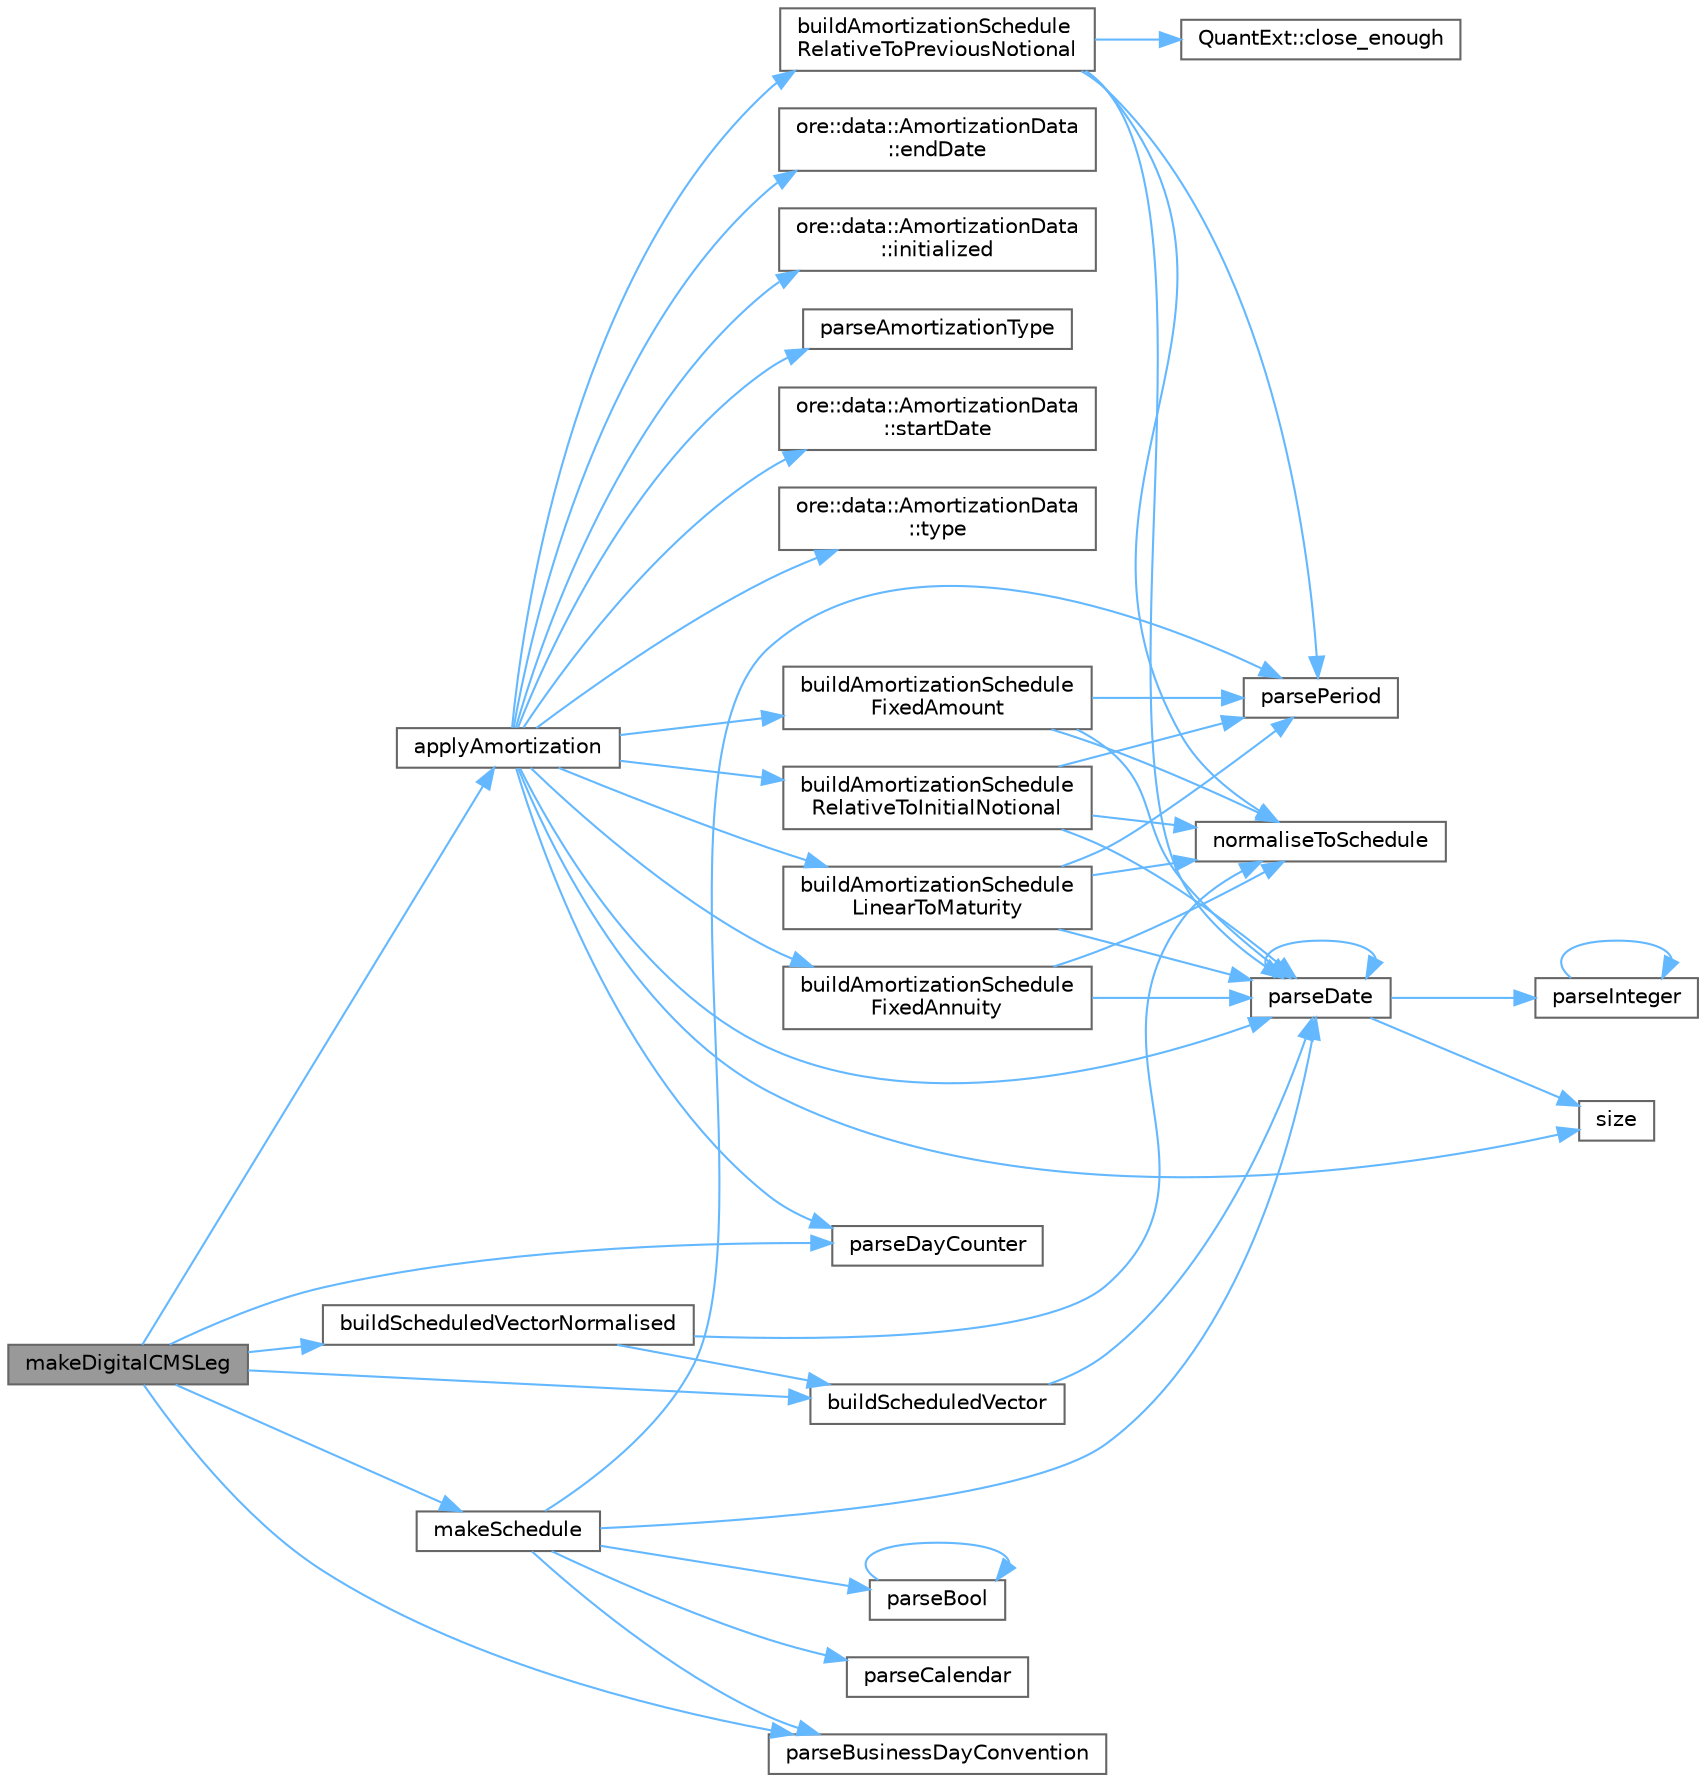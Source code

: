 digraph "makeDigitalCMSLeg"
{
 // INTERACTIVE_SVG=YES
 // LATEX_PDF_SIZE
  bgcolor="transparent";
  edge [fontname=Helvetica,fontsize=10,labelfontname=Helvetica,labelfontsize=10];
  node [fontname=Helvetica,fontsize=10,shape=box,height=0.2,width=0.4];
  rankdir="LR";
  Node1 [label="makeDigitalCMSLeg",height=0.2,width=0.4,color="gray40", fillcolor="grey60", style="filled", fontcolor="black",tooltip=" "];
  Node1 -> Node2 [color="steelblue1",style="solid"];
  Node2 [label="applyAmortization",height=0.2,width=0.4,color="grey40", fillcolor="white", style="filled",URL="$namespaceore_1_1data.html#a51a0ccd1027fb275bb214f1baaaa2986",tooltip=" "];
  Node2 -> Node3 [color="steelblue1",style="solid"];
  Node3 [label="buildAmortizationSchedule\lFixedAmount",height=0.2,width=0.4,color="grey40", fillcolor="white", style="filled",URL="$namespaceore_1_1data.html#a3f75d0993cfbe5fbe70dc1fc44f62e25",tooltip=" "];
  Node3 -> Node4 [color="steelblue1",style="solid"];
  Node4 [label="normaliseToSchedule",height=0.2,width=0.4,color="grey40", fillcolor="white", style="filled",URL="$namespaceore_1_1data.html#a05260d9174de60219e7cd128e76819f0",tooltip=" "];
  Node3 -> Node5 [color="steelblue1",style="solid"];
  Node5 [label="parseDate",height=0.2,width=0.4,color="grey40", fillcolor="white", style="filled",URL="$group__utilities.html#ga59b5fdda574d90facae95dec2d13040d",tooltip="Convert std::string to QuantLib::Date."];
  Node5 -> Node5 [color="steelblue1",style="solid"];
  Node5 -> Node6 [color="steelblue1",style="solid"];
  Node6 [label="parseInteger",height=0.2,width=0.4,color="grey40", fillcolor="white", style="filled",URL="$group__utilities.html#gaecd67eda4fb5f4859bb8f6d383547721",tooltip="Convert text to QuantLib::Integer."];
  Node6 -> Node6 [color="steelblue1",style="solid"];
  Node5 -> Node7 [color="steelblue1",style="solid"];
  Node7 [label="size",height=0.2,width=0.4,color="grey40", fillcolor="white", style="filled",URL="$namespaceore_1_1data.html#a777e216dee6069b548bb87da7152699e",tooltip=" "];
  Node3 -> Node8 [color="steelblue1",style="solid"];
  Node8 [label="parsePeriod",height=0.2,width=0.4,color="grey40", fillcolor="white", style="filled",URL="$group__utilities.html#ga8e0623e2cb01e250e9cfec4619256208",tooltip="Convert text to QuantLib::Period."];
  Node2 -> Node9 [color="steelblue1",style="solid"];
  Node9 [label="buildAmortizationSchedule\lFixedAnnuity",height=0.2,width=0.4,color="grey40", fillcolor="white", style="filled",URL="$namespaceore_1_1data.html#a780fd2c0c5fc502dfb7c5d888ed4d691",tooltip=" "];
  Node9 -> Node4 [color="steelblue1",style="solid"];
  Node9 -> Node5 [color="steelblue1",style="solid"];
  Node2 -> Node10 [color="steelblue1",style="solid"];
  Node10 [label="buildAmortizationSchedule\lLinearToMaturity",height=0.2,width=0.4,color="grey40", fillcolor="white", style="filled",URL="$namespaceore_1_1data.html#a28ae531d5d86c7011eabb39109863f8b",tooltip=" "];
  Node10 -> Node4 [color="steelblue1",style="solid"];
  Node10 -> Node5 [color="steelblue1",style="solid"];
  Node10 -> Node8 [color="steelblue1",style="solid"];
  Node2 -> Node11 [color="steelblue1",style="solid"];
  Node11 [label="buildAmortizationSchedule\lRelativeToInitialNotional",height=0.2,width=0.4,color="grey40", fillcolor="white", style="filled",URL="$namespaceore_1_1data.html#a4263844bbd362ebdc0149606a5bfc5b2",tooltip=" "];
  Node11 -> Node4 [color="steelblue1",style="solid"];
  Node11 -> Node5 [color="steelblue1",style="solid"];
  Node11 -> Node8 [color="steelblue1",style="solid"];
  Node2 -> Node12 [color="steelblue1",style="solid"];
  Node12 [label="buildAmortizationSchedule\lRelativeToPreviousNotional",height=0.2,width=0.4,color="grey40", fillcolor="white", style="filled",URL="$namespaceore_1_1data.html#a59edcdbd4edbdf0262bfa5d3f89829f9",tooltip=" "];
  Node12 -> Node13 [color="steelblue1",style="solid"];
  Node13 [label="QuantExt::close_enough",height=0.2,width=0.4,color="grey40", fillcolor="white", style="filled",URL="C:/dev/ORE/documentation/QuantExt/doc/quantext.tag$namespace_quant_ext.html#a1cab4fb6a720eff245acb9f3a7a9e7c5",tooltip=" "];
  Node12 -> Node4 [color="steelblue1",style="solid"];
  Node12 -> Node5 [color="steelblue1",style="solid"];
  Node12 -> Node8 [color="steelblue1",style="solid"];
  Node2 -> Node14 [color="steelblue1",style="solid"];
  Node14 [label="ore::data::AmortizationData\l::endDate",height=0.2,width=0.4,color="grey40", fillcolor="white", style="filled",URL="$classore_1_1data_1_1_amortization_data.html#a3504166537d77838012952fcee44e7f1",tooltip="Amortization end date."];
  Node2 -> Node15 [color="steelblue1",style="solid"];
  Node15 [label="ore::data::AmortizationData\l::initialized",height=0.2,width=0.4,color="grey40", fillcolor="white", style="filled",URL="$classore_1_1data_1_1_amortization_data.html#afe87a180d00c685893090166d7a8dd46",tooltip=" "];
  Node2 -> Node16 [color="steelblue1",style="solid"];
  Node16 [label="parseAmortizationType",height=0.2,width=0.4,color="grey40", fillcolor="white", style="filled",URL="$namespaceore_1_1data.html#abcf3f5cbf5b994ef81834c6dbbe9996d",tooltip=" "];
  Node2 -> Node5 [color="steelblue1",style="solid"];
  Node2 -> Node17 [color="steelblue1",style="solid"];
  Node17 [label="parseDayCounter",height=0.2,width=0.4,color="grey40", fillcolor="white", style="filled",URL="$group__utilities.html#gaefb008d0de256c79140545d9c7549093",tooltip="Convert text to QuantLib::DayCounter."];
  Node2 -> Node7 [color="steelblue1",style="solid"];
  Node2 -> Node18 [color="steelblue1",style="solid"];
  Node18 [label="ore::data::AmortizationData\l::startDate",height=0.2,width=0.4,color="grey40", fillcolor="white", style="filled",URL="$classore_1_1data_1_1_amortization_data.html#a3c1b5eca22a456480c69c81ac5c84c70",tooltip="Amortization start date."];
  Node2 -> Node19 [color="steelblue1",style="solid"];
  Node19 [label="ore::data::AmortizationData\l::type",height=0.2,width=0.4,color="grey40", fillcolor="white", style="filled",URL="$classore_1_1data_1_1_amortization_data.html#a8c38b99dde33571036565897e2534a53",tooltip="FixedAmount, RelativeToInitialNotional, RelativeToPreviousNotional, Annuity."];
  Node1 -> Node20 [color="steelblue1",style="solid"];
  Node20 [label="buildScheduledVector",height=0.2,width=0.4,color="grey40", fillcolor="white", style="filled",URL="$namespaceore_1_1data.html#a9206da3667d412d6992de0f3909beef2",tooltip=" "];
  Node20 -> Node5 [color="steelblue1",style="solid"];
  Node1 -> Node21 [color="steelblue1",style="solid"];
  Node21 [label="buildScheduledVectorNormalised",height=0.2,width=0.4,color="grey40", fillcolor="white", style="filled",URL="$namespaceore_1_1data.html#a0ac332ac8261c00686a95df64cf16560",tooltip=" "];
  Node21 -> Node20 [color="steelblue1",style="solid"];
  Node21 -> Node4 [color="steelblue1",style="solid"];
  Node1 -> Node22 [color="steelblue1",style="solid"];
  Node22 [label="makeSchedule",height=0.2,width=0.4,color="grey40", fillcolor="white", style="filled",URL="$namespaceore_1_1data.html#af158e922cf963a59228878344ca5858d",tooltip=" "];
  Node22 -> Node23 [color="steelblue1",style="solid"];
  Node23 [label="parseBool",height=0.2,width=0.4,color="grey40", fillcolor="white", style="filled",URL="$group__utilities.html#ga94621f11193864fa1338296232dc5be9",tooltip="Convert text to bool."];
  Node23 -> Node23 [color="steelblue1",style="solid"];
  Node22 -> Node24 [color="steelblue1",style="solid"];
  Node24 [label="parseBusinessDayConvention",height=0.2,width=0.4,color="grey40", fillcolor="white", style="filled",URL="$group__utilities.html#ga86adcf55f91e340ff40783964666e732",tooltip="Convert text to QuantLib::BusinessDayConvention."];
  Node22 -> Node25 [color="steelblue1",style="solid"];
  Node25 [label="parseCalendar",height=0.2,width=0.4,color="grey40", fillcolor="white", style="filled",URL="$group__utilities.html#ga0f72d6fcccae10a674bdcd5095200f14",tooltip="Convert text to QuantLib::Calendar."];
  Node22 -> Node5 [color="steelblue1",style="solid"];
  Node22 -> Node8 [color="steelblue1",style="solid"];
  Node1 -> Node24 [color="steelblue1",style="solid"];
  Node1 -> Node17 [color="steelblue1",style="solid"];
}

